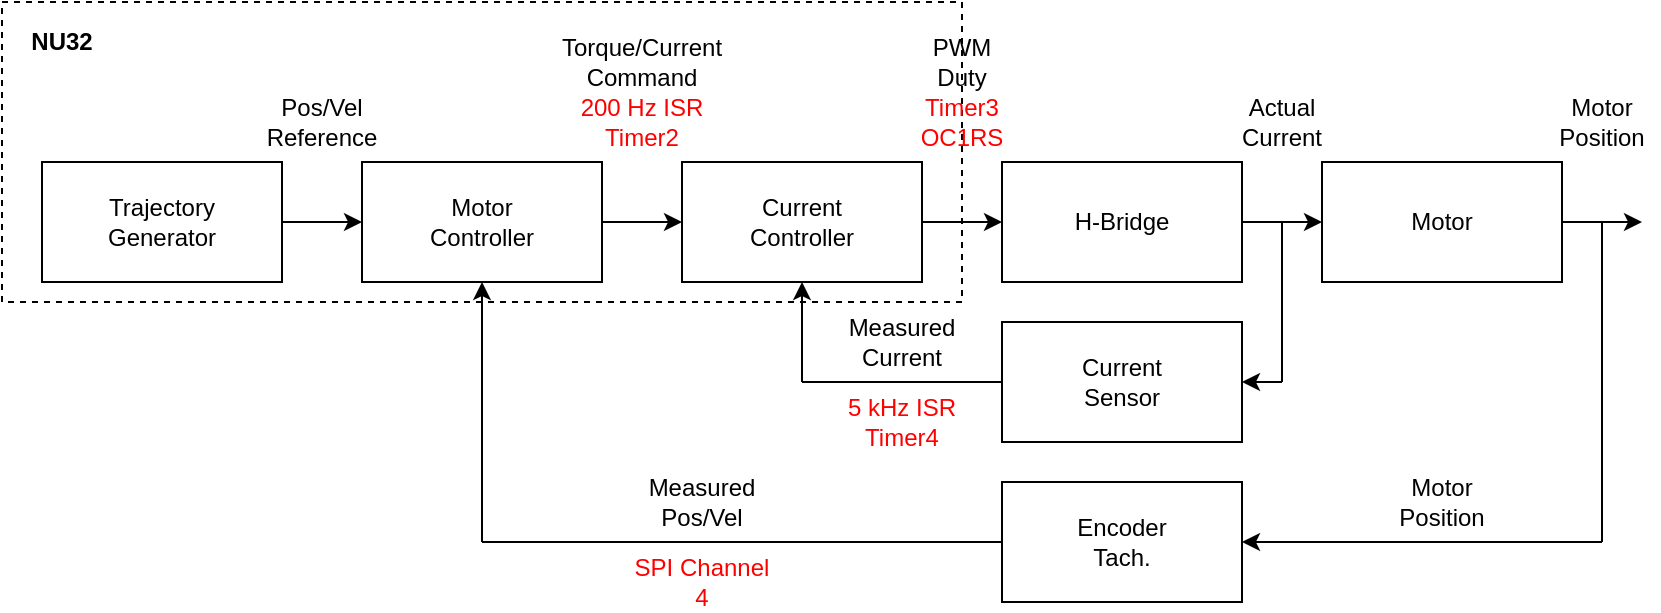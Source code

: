 <mxfile version="12.8.1" type="device"><diagram id="o9vhsF1hhB7zNMWNRqr_" name="Page-1"><mxGraphModel dx="1422" dy="743" grid="1" gridSize="10" guides="1" tooltips="1" connect="1" arrows="1" fold="1" page="1" pageScale="1" pageWidth="850" pageHeight="1100" math="0" shadow="0"><root><mxCell id="0"/><mxCell id="1" parent="0"/><mxCell id="tLJBM5_cFB18Ix_7er7u-37" value="" style="rounded=0;whiteSpace=wrap;html=1;dashed=1;" vertex="1" parent="1"><mxGeometry x="20" y="50" width="480" height="150" as="geometry"/></mxCell><mxCell id="tLJBM5_cFB18Ix_7er7u-7" style="edgeStyle=orthogonalEdgeStyle;rounded=0;orthogonalLoop=1;jettySize=auto;html=1;entryX=0;entryY=0.5;entryDx=0;entryDy=0;" edge="1" parent="1" source="tLJBM5_cFB18Ix_7er7u-3" target="tLJBM5_cFB18Ix_7er7u-4"><mxGeometry relative="1" as="geometry"/></mxCell><mxCell id="tLJBM5_cFB18Ix_7er7u-3" value="&lt;div&gt;Trajectory&lt;/div&gt;&lt;div&gt;Generator&lt;br&gt;&lt;/div&gt;" style="rounded=0;whiteSpace=wrap;html=1;" vertex="1" parent="1"><mxGeometry x="40" y="130" width="120" height="60" as="geometry"/></mxCell><mxCell id="tLJBM5_cFB18Ix_7er7u-8" style="edgeStyle=orthogonalEdgeStyle;rounded=0;orthogonalLoop=1;jettySize=auto;html=1;entryX=0;entryY=0.5;entryDx=0;entryDy=0;" edge="1" parent="1" source="tLJBM5_cFB18Ix_7er7u-4" target="tLJBM5_cFB18Ix_7er7u-6"><mxGeometry relative="1" as="geometry"/></mxCell><mxCell id="tLJBM5_cFB18Ix_7er7u-4" value="&lt;div&gt;Motor&lt;/div&gt;&lt;div&gt;Controller&lt;/div&gt;" style="rounded=0;whiteSpace=wrap;html=1;" vertex="1" parent="1"><mxGeometry x="200" y="130" width="120" height="60" as="geometry"/></mxCell><mxCell id="tLJBM5_cFB18Ix_7er7u-10" style="edgeStyle=orthogonalEdgeStyle;rounded=0;orthogonalLoop=1;jettySize=auto;html=1;exitX=1;exitY=0.5;exitDx=0;exitDy=0;entryX=0;entryY=0.5;entryDx=0;entryDy=0;" edge="1" parent="1" source="tLJBM5_cFB18Ix_7er7u-6" target="tLJBM5_cFB18Ix_7er7u-9"><mxGeometry relative="1" as="geometry"/></mxCell><mxCell id="tLJBM5_cFB18Ix_7er7u-6" value="&lt;div&gt;Current&lt;/div&gt;&lt;div&gt;Controller&lt;br&gt;&lt;/div&gt;" style="rounded=0;whiteSpace=wrap;html=1;" vertex="1" parent="1"><mxGeometry x="360" y="130" width="120" height="60" as="geometry"/></mxCell><mxCell id="tLJBM5_cFB18Ix_7er7u-12" style="edgeStyle=orthogonalEdgeStyle;rounded=0;orthogonalLoop=1;jettySize=auto;html=1;exitX=1;exitY=0.5;exitDx=0;exitDy=0;entryX=0;entryY=0.5;entryDx=0;entryDy=0;" edge="1" parent="1" source="tLJBM5_cFB18Ix_7er7u-9" target="tLJBM5_cFB18Ix_7er7u-11"><mxGeometry relative="1" as="geometry"><Array as="points"><mxPoint x="660" y="160"/><mxPoint x="660" y="160"/></Array></mxGeometry></mxCell><mxCell id="tLJBM5_cFB18Ix_7er7u-9" value="H-Bridge" style="rounded=0;whiteSpace=wrap;html=1;" vertex="1" parent="1"><mxGeometry x="520" y="130" width="120" height="60" as="geometry"/></mxCell><mxCell id="tLJBM5_cFB18Ix_7er7u-13" style="edgeStyle=orthogonalEdgeStyle;rounded=0;orthogonalLoop=1;jettySize=auto;html=1;exitX=1;exitY=0.5;exitDx=0;exitDy=0;" edge="1" parent="1" source="tLJBM5_cFB18Ix_7er7u-11"><mxGeometry relative="1" as="geometry"><mxPoint x="840" y="160" as="targetPoint"/></mxGeometry></mxCell><mxCell id="tLJBM5_cFB18Ix_7er7u-11" value="Motor" style="rounded=0;whiteSpace=wrap;html=1;" vertex="1" parent="1"><mxGeometry x="680" y="130" width="120" height="60" as="geometry"/></mxCell><mxCell id="tLJBM5_cFB18Ix_7er7u-14" value="&lt;div&gt;Current&lt;/div&gt;&lt;div&gt;Sensor&lt;br&gt;&lt;/div&gt;" style="rounded=0;whiteSpace=wrap;html=1;" vertex="1" parent="1"><mxGeometry x="520" y="210" width="120" height="60" as="geometry"/></mxCell><mxCell id="tLJBM5_cFB18Ix_7er7u-16" value="" style="endArrow=classic;html=1;entryX=1;entryY=0.5;entryDx=0;entryDy=0;" edge="1" parent="1" target="tLJBM5_cFB18Ix_7er7u-14"><mxGeometry width="50" height="50" relative="1" as="geometry"><mxPoint x="660" y="240" as="sourcePoint"/><mxPoint x="450" y="360" as="targetPoint"/></mxGeometry></mxCell><mxCell id="tLJBM5_cFB18Ix_7er7u-17" value="" style="endArrow=none;html=1;" edge="1" parent="1"><mxGeometry width="50" height="50" relative="1" as="geometry"><mxPoint x="660" y="240" as="sourcePoint"/><mxPoint x="660" y="160" as="targetPoint"/></mxGeometry></mxCell><mxCell id="tLJBM5_cFB18Ix_7er7u-18" value="" style="endArrow=classic;html=1;entryX=0.5;entryY=1;entryDx=0;entryDy=0;" edge="1" parent="1" target="tLJBM5_cFB18Ix_7er7u-6"><mxGeometry width="50" height="50" relative="1" as="geometry"><mxPoint x="420" y="240" as="sourcePoint"/><mxPoint x="450" y="360" as="targetPoint"/></mxGeometry></mxCell><mxCell id="tLJBM5_cFB18Ix_7er7u-19" value="" style="endArrow=none;html=1;entryX=0;entryY=0.5;entryDx=0;entryDy=0;" edge="1" parent="1" target="tLJBM5_cFB18Ix_7er7u-14"><mxGeometry width="50" height="50" relative="1" as="geometry"><mxPoint x="420" y="240" as="sourcePoint"/><mxPoint x="450" y="360" as="targetPoint"/></mxGeometry></mxCell><mxCell id="tLJBM5_cFB18Ix_7er7u-20" value="&lt;div&gt;Encoder&lt;/div&gt;&lt;div&gt;Tach.&lt;br&gt;&lt;/div&gt;" style="rounded=0;whiteSpace=wrap;html=1;" vertex="1" parent="1"><mxGeometry x="520" y="290" width="120" height="60" as="geometry"/></mxCell><mxCell id="tLJBM5_cFB18Ix_7er7u-21" value="" style="endArrow=none;html=1;" edge="1" parent="1"><mxGeometry width="50" height="50" relative="1" as="geometry"><mxPoint x="820" y="320" as="sourcePoint"/><mxPoint x="820" y="160" as="targetPoint"/></mxGeometry></mxCell><mxCell id="tLJBM5_cFB18Ix_7er7u-22" value="" style="endArrow=classic;html=1;entryX=1;entryY=0.5;entryDx=0;entryDy=0;" edge="1" parent="1" target="tLJBM5_cFB18Ix_7er7u-20"><mxGeometry width="50" height="50" relative="1" as="geometry"><mxPoint x="820" y="320" as="sourcePoint"/><mxPoint x="450" y="360" as="targetPoint"/></mxGeometry></mxCell><mxCell id="tLJBM5_cFB18Ix_7er7u-23" value="" style="endArrow=classic;html=1;entryX=0.5;entryY=1;entryDx=0;entryDy=0;" edge="1" parent="1" target="tLJBM5_cFB18Ix_7er7u-4"><mxGeometry width="50" height="50" relative="1" as="geometry"><mxPoint x="260" y="320" as="sourcePoint"/><mxPoint x="450" y="360" as="targetPoint"/></mxGeometry></mxCell><mxCell id="tLJBM5_cFB18Ix_7er7u-24" value="" style="endArrow=none;html=1;entryX=0;entryY=0.5;entryDx=0;entryDy=0;" edge="1" parent="1" target="tLJBM5_cFB18Ix_7er7u-20"><mxGeometry width="50" height="50" relative="1" as="geometry"><mxPoint x="260" y="320" as="sourcePoint"/><mxPoint x="450" y="360" as="targetPoint"/></mxGeometry></mxCell><mxCell id="tLJBM5_cFB18Ix_7er7u-25" value="&lt;div align=&quot;center&quot;&gt;Pos/Vel&lt;/div&gt;&lt;div align=&quot;center&quot;&gt;Reference&lt;br&gt;&lt;/div&gt;" style="text;html=1;strokeColor=none;fillColor=none;align=center;verticalAlign=middle;whiteSpace=wrap;rounded=0;" vertex="1" parent="1"><mxGeometry x="160" y="100" width="40" height="20" as="geometry"/></mxCell><mxCell id="tLJBM5_cFB18Ix_7er7u-27" value="&lt;div&gt;Torque/Current&lt;/div&gt;&lt;div&gt;Command&lt;/div&gt;" style="text;html=1;strokeColor=none;fillColor=none;align=center;verticalAlign=middle;whiteSpace=wrap;rounded=0;" vertex="1" parent="1"><mxGeometry x="320" y="70" width="40" height="20" as="geometry"/></mxCell><mxCell id="tLJBM5_cFB18Ix_7er7u-28" value="PWM Duty" style="text;html=1;strokeColor=none;fillColor=none;align=center;verticalAlign=middle;whiteSpace=wrap;rounded=0;" vertex="1" parent="1"><mxGeometry x="480" y="70" width="40" height="20" as="geometry"/></mxCell><mxCell id="tLJBM5_cFB18Ix_7er7u-29" value="Actual Current" style="text;html=1;strokeColor=none;fillColor=none;align=center;verticalAlign=middle;whiteSpace=wrap;rounded=0;" vertex="1" parent="1"><mxGeometry x="640" y="100" width="40" height="20" as="geometry"/></mxCell><mxCell id="tLJBM5_cFB18Ix_7er7u-30" value="&lt;div&gt;Motor&lt;/div&gt;&lt;div&gt;Position&lt;br&gt;&lt;/div&gt;" style="text;html=1;strokeColor=none;fillColor=none;align=center;verticalAlign=middle;whiteSpace=wrap;rounded=0;" vertex="1" parent="1"><mxGeometry x="720" y="290" width="40" height="20" as="geometry"/></mxCell><mxCell id="tLJBM5_cFB18Ix_7er7u-31" value="&lt;div&gt;Measured&lt;/div&gt;&lt;div&gt;Pos/Vel&lt;br&gt;&lt;/div&gt;" style="text;html=1;strokeColor=none;fillColor=none;align=center;verticalAlign=middle;whiteSpace=wrap;rounded=0;" vertex="1" parent="1"><mxGeometry x="350" y="290" width="40" height="20" as="geometry"/></mxCell><mxCell id="tLJBM5_cFB18Ix_7er7u-32" value="&lt;div&gt;Measured&lt;/div&gt;&lt;div&gt;Current&lt;/div&gt;" style="text;html=1;strokeColor=none;fillColor=none;align=center;verticalAlign=middle;whiteSpace=wrap;rounded=0;" vertex="1" parent="1"><mxGeometry x="450" y="210" width="40" height="20" as="geometry"/></mxCell><mxCell id="tLJBM5_cFB18Ix_7er7u-33" value="&lt;div&gt;Motor&lt;/div&gt;&lt;div&gt;Position&lt;br&gt;&lt;/div&gt;" style="text;html=1;strokeColor=none;fillColor=none;align=center;verticalAlign=middle;whiteSpace=wrap;rounded=0;" vertex="1" parent="1"><mxGeometry x="800" y="100" width="40" height="20" as="geometry"/></mxCell><mxCell id="tLJBM5_cFB18Ix_7er7u-34" value="&lt;div&gt;&lt;font color=&quot;#FF0000&quot;&gt;SPI Channel 4&lt;br&gt;&lt;/font&gt;&lt;/div&gt;" style="text;html=1;strokeColor=none;fillColor=none;align=center;verticalAlign=middle;whiteSpace=wrap;rounded=0;" vertex="1" parent="1"><mxGeometry x="335" y="330" width="70" height="20" as="geometry"/></mxCell><mxCell id="tLJBM5_cFB18Ix_7er7u-35" value="&lt;div&gt;&lt;font color=&quot;#FF0000&quot;&gt;5 kHz ISR&lt;/font&gt;&lt;/div&gt;&lt;div&gt;&lt;font color=&quot;#FF0000&quot;&gt;Timer4&lt;br&gt;&lt;/font&gt;&lt;/div&gt;" style="text;html=1;strokeColor=none;fillColor=none;align=center;verticalAlign=middle;whiteSpace=wrap;rounded=0;" vertex="1" parent="1"><mxGeometry x="430" y="250" width="80" height="20" as="geometry"/></mxCell><mxCell id="tLJBM5_cFB18Ix_7er7u-39" value="&lt;b&gt;NU32&lt;/b&gt;" style="text;html=1;strokeColor=none;fillColor=none;align=center;verticalAlign=middle;whiteSpace=wrap;rounded=0;" vertex="1" parent="1"><mxGeometry x="30" y="60" width="40" height="20" as="geometry"/></mxCell><mxCell id="tLJBM5_cFB18Ix_7er7u-40" value="&lt;div&gt;&lt;font color=&quot;#FF0000&quot;&gt;200 Hz ISR&lt;/font&gt;&lt;/div&gt;&lt;div&gt;&lt;font color=&quot;#FF0000&quot;&gt;Timer2&lt;br&gt;&lt;/font&gt;&lt;/div&gt;" style="text;html=1;strokeColor=none;fillColor=none;align=center;verticalAlign=middle;whiteSpace=wrap;rounded=0;" vertex="1" parent="1"><mxGeometry x="300" y="100" width="80" height="20" as="geometry"/></mxCell><mxCell id="tLJBM5_cFB18Ix_7er7u-41" value="&lt;div&gt;&lt;font color=&quot;#FF0000&quot;&gt;Timer3&lt;/font&gt;&lt;/div&gt;&lt;div&gt;&lt;font color=&quot;#FF0000&quot;&gt;OC1RS&lt;br&gt;&lt;/font&gt;&lt;/div&gt;" style="text;html=1;strokeColor=none;fillColor=none;align=center;verticalAlign=middle;whiteSpace=wrap;rounded=0;" vertex="1" parent="1"><mxGeometry x="460" y="100" width="80" height="20" as="geometry"/></mxCell></root></mxGraphModel></diagram></mxfile>